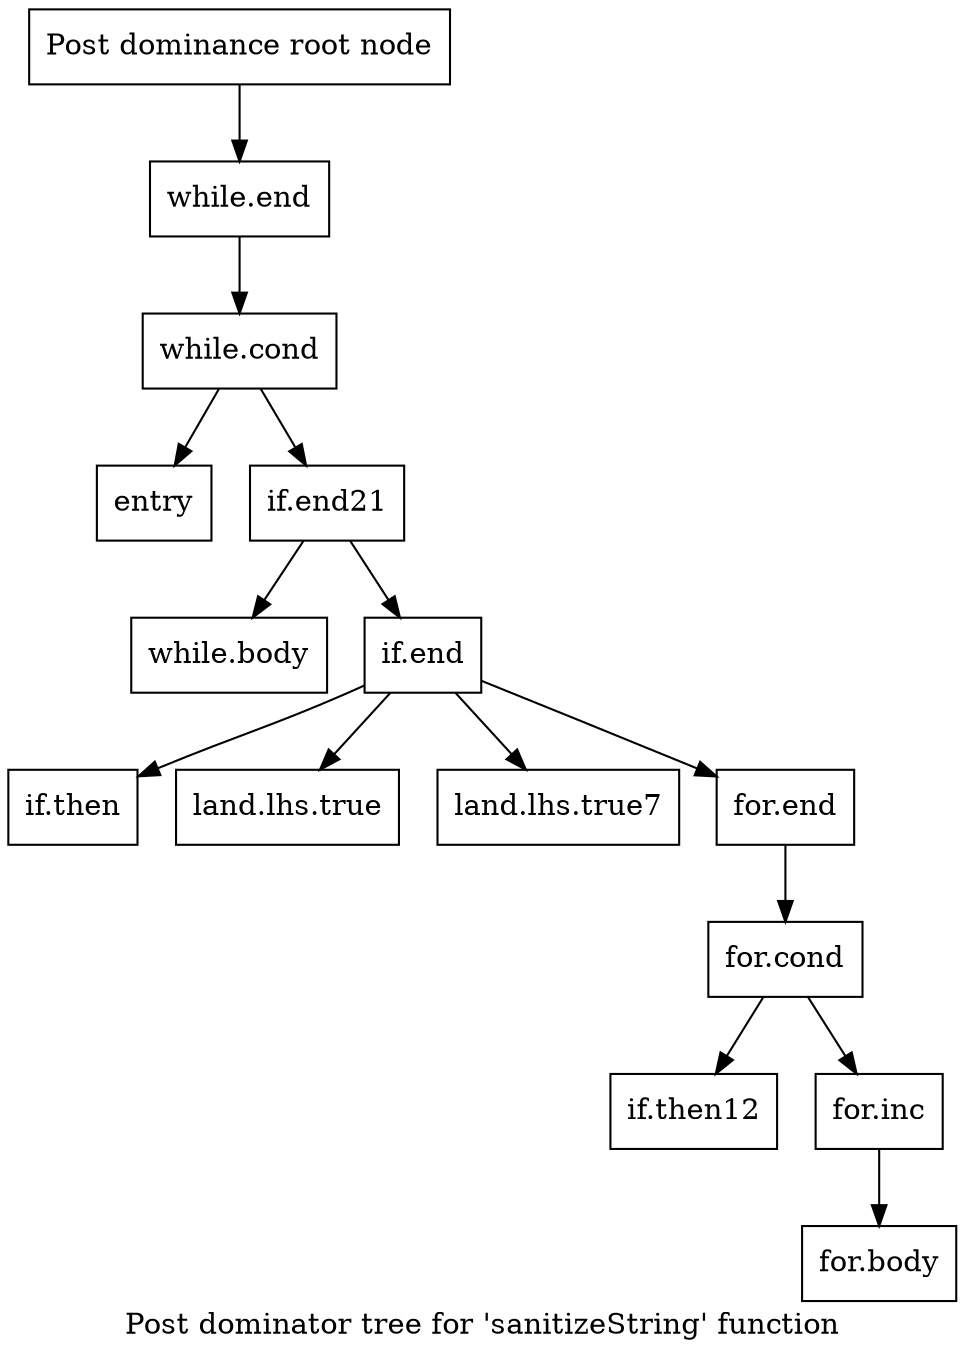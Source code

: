 digraph "Post dominator tree for 'sanitizeString' function" {
	label="Post dominator tree for 'sanitizeString' function";

	Node0xda6330 [shape=record,label="{Post dominance root node}"];
	Node0xda6330 -> Node0xd1e4d0;
	Node0xd1e4d0 [shape=record,label="{while.end}"];
	Node0xd1e4d0 -> Node0xd946c0;
	Node0xd946c0 [shape=record,label="{while.cond}"];
	Node0xd946c0 -> Node0xd2cac0;
	Node0xd946c0 -> Node0xd31920;
	Node0xd2cac0 [shape=record,label="{entry}"];
	Node0xd31920 [shape=record,label="{if.end21}"];
	Node0xd31920 -> Node0xd940c0;
	Node0xd31920 -> Node0xd751e0;
	Node0xd940c0 [shape=record,label="{while.body}"];
	Node0xd751e0 [shape=record,label="{if.end}"];
	Node0xd751e0 -> Node0xd90880;
	Node0xd751e0 -> Node0xda7130;
	Node0xd751e0 -> Node0xdcca80;
	Node0xd751e0 -> Node0xd4a340;
	Node0xd90880 [shape=record,label="{if.then}"];
	Node0xda7130 [shape=record,label="{land.lhs.true}"];
	Node0xdcca80 [shape=record,label="{land.lhs.true7}"];
	Node0xd4a340 [shape=record,label="{for.end}"];
	Node0xd4a340 -> Node0xd8ee20;
	Node0xd8ee20 [shape=record,label="{for.cond}"];
	Node0xd8ee20 -> Node0xd30460;
	Node0xd8ee20 -> Node0xd03360;
	Node0xd30460 [shape=record,label="{if.then12}"];
	Node0xd03360 [shape=record,label="{for.inc}"];
	Node0xd03360 -> Node0xd84290;
	Node0xd84290 [shape=record,label="{for.body}"];
}
